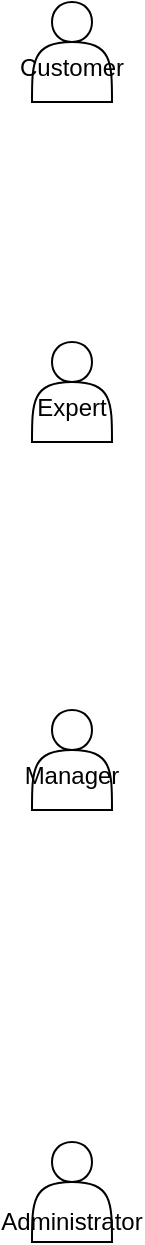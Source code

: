 <mxfile version="14.6.6" type="github" pages="2"><diagram id="QQjb7B1x9FnSJum1Ktwq" name="Page-1"><mxGraphModel dx="2889" dy="-5" grid="1" gridSize="10" guides="1" tooltips="1" connect="1" arrows="1" fold="1" page="1" pageScale="1" pageWidth="827" pageHeight="1169" math="0" shadow="0"><root><mxCell id="0"/><mxCell id="1" parent="0"/><mxCell id="cV49GLbtdZbuWx6RyrEC-1" value="&lt;br&gt;Customer" style="shape=actor;whiteSpace=wrap;html=1;" vertex="1" parent="1"><mxGeometry x="-750" y="1400" width="40" height="50" as="geometry"/></mxCell><mxCell id="cV49GLbtdZbuWx6RyrEC-2" value="&lt;br&gt;Expert" style="shape=actor;whiteSpace=wrap;html=1;" vertex="1" parent="1"><mxGeometry x="-750" y="1570" width="40" height="50" as="geometry"/></mxCell><mxCell id="GBkBr9sgOypdlljieGhE-1" value="&lt;br&gt;Manager" style="shape=actor;whiteSpace=wrap;html=1;" vertex="1" parent="1"><mxGeometry x="-750" y="1754" width="40" height="50" as="geometry"/></mxCell><mxCell id="GBkBr9sgOypdlljieGhE-2" value="&lt;br&gt;&lt;br&gt;Administrator" style="shape=actor;whiteSpace=wrap;html=1;" vertex="1" parent="1"><mxGeometry x="-750" y="1970" width="40" height="50" as="geometry"/></mxCell></root></mxGraphModel></diagram><diagram id="XvDAiUSSWPW-ntXfk5eC" name="Page-2"><mxGraphModel dx="2889" dy="-5" grid="1" gridSize="10" guides="1" tooltips="1" connect="1" arrows="1" fold="1" page="1" pageScale="1" pageWidth="827" pageHeight="1169" math="0" shadow="0"><root><mxCell id="aLtJQppXOm-K-yjEnUu_-0"/><mxCell id="aLtJQppXOm-K-yjEnUu_-1" parent="aLtJQppXOm-K-yjEnUu_-0"/><mxCell id="aLtJQppXOm-K-yjEnUu_-2" value="Cross-Functional Flowchart" style="shape=table;childLayout=tableLayout;rowLines=0;columnLines=0;startSize=40;html=1;whiteSpace=wrap;collapsible=0;recursiveResize=0;expand=0;pointerEvents=0;fontStyle=1;align=center;" vertex="1" parent="aLtJQppXOm-K-yjEnUu_-1"><mxGeometry x="-550" y="1390" width="400" height="400" as="geometry"/></mxCell><mxCell id="aLtJQppXOm-K-yjEnUu_-3" value="Actor 1" style="swimlane;horizontal=0;points=[[0,0.5],[1,0.5]];portConstraint=eastwest;startSize=40;html=1;whiteSpace=wrap;collapsible=0;recursiveResize=0;expand=0;pointerEvents=0;fontStyle=1" vertex="1" parent="aLtJQppXOm-K-yjEnUu_-2"><mxGeometry y="40" width="400" height="120" as="geometry"/></mxCell><mxCell id="aLtJQppXOm-K-yjEnUu_-4" value="Phase 1" style="swimlane;connectable=0;startSize=40;html=1;whiteSpace=wrap;collapsible=0;recursiveResize=0;expand=0;pointerEvents=0;" vertex="1" parent="aLtJQppXOm-K-yjEnUu_-3"><mxGeometry x="40" width="120" height="120" as="geometry"/></mxCell><mxCell id="aLtJQppXOm-K-yjEnUu_-5" value="Phase 2" style="swimlane;connectable=0;startSize=40;html=1;whiteSpace=wrap;collapsible=0;recursiveResize=0;expand=0;pointerEvents=0;" vertex="1" parent="aLtJQppXOm-K-yjEnUu_-3"><mxGeometry x="160" width="120" height="120" as="geometry"/></mxCell><mxCell id="aLtJQppXOm-K-yjEnUu_-6" value="Phase 3" style="swimlane;connectable=0;startSize=40;html=1;whiteSpace=wrap;collapsible=0;recursiveResize=0;expand=0;pointerEvents=0;" vertex="1" parent="aLtJQppXOm-K-yjEnUu_-3"><mxGeometry x="280" width="120" height="120" as="geometry"/></mxCell><mxCell id="aLtJQppXOm-K-yjEnUu_-7" value="Actor 2" style="swimlane;horizontal=0;points=[[0,0.5],[1,0.5]];portConstraint=eastwest;startSize=40;html=1;whiteSpace=wrap;collapsible=0;recursiveResize=0;expand=0;pointerEvents=0;" vertex="1" parent="aLtJQppXOm-K-yjEnUu_-2"><mxGeometry y="160" width="400" height="120" as="geometry"/></mxCell><mxCell id="aLtJQppXOm-K-yjEnUu_-8" value="" style="swimlane;connectable=0;startSize=0;html=1;whiteSpace=wrap;collapsible=0;recursiveResize=0;expand=0;pointerEvents=0;" vertex="1" parent="aLtJQppXOm-K-yjEnUu_-7"><mxGeometry x="40" width="120" height="120" as="geometry"/></mxCell><mxCell id="aLtJQppXOm-K-yjEnUu_-9" value="" style="swimlane;connectable=0;startSize=0;html=1;whiteSpace=wrap;collapsible=0;recursiveResize=0;expand=0;pointerEvents=0;" vertex="1" parent="aLtJQppXOm-K-yjEnUu_-7"><mxGeometry x="160" width="120" height="120" as="geometry"/></mxCell><mxCell id="aLtJQppXOm-K-yjEnUu_-10" value="" style="swimlane;connectable=0;startSize=0;html=1;whiteSpace=wrap;collapsible=0;recursiveResize=0;expand=0;pointerEvents=0;" vertex="1" parent="aLtJQppXOm-K-yjEnUu_-7"><mxGeometry x="280" width="120" height="120" as="geometry"/></mxCell><mxCell id="aLtJQppXOm-K-yjEnUu_-11" value="Actor 3" style="swimlane;horizontal=0;points=[[0,0.5],[1,0.5]];portConstraint=eastwest;startSize=40;html=1;whiteSpace=wrap;collapsible=0;recursiveResize=0;expand=0;pointerEvents=0;" vertex="1" parent="aLtJQppXOm-K-yjEnUu_-2"><mxGeometry y="280" width="400" height="120" as="geometry"/></mxCell><mxCell id="aLtJQppXOm-K-yjEnUu_-12" value="" style="swimlane;connectable=0;startSize=0;html=1;whiteSpace=wrap;collapsible=0;recursiveResize=0;expand=0;pointerEvents=0;" vertex="1" parent="aLtJQppXOm-K-yjEnUu_-11"><mxGeometry x="40" width="120" height="120" as="geometry"/></mxCell><mxCell id="aLtJQppXOm-K-yjEnUu_-13" value="" style="swimlane;connectable=0;startSize=0;html=1;whiteSpace=wrap;collapsible=0;recursiveResize=0;expand=0;pointerEvents=0;" vertex="1" parent="aLtJQppXOm-K-yjEnUu_-11"><mxGeometry x="160" width="120" height="120" as="geometry"/></mxCell><mxCell id="aLtJQppXOm-K-yjEnUu_-14" value="" style="swimlane;connectable=0;startSize=0;html=1;whiteSpace=wrap;collapsible=0;recursiveResize=0;expand=0;pointerEvents=0;" vertex="1" parent="aLtJQppXOm-K-yjEnUu_-11"><mxGeometry x="280" width="120" height="120" as="geometry"/></mxCell></root></mxGraphModel></diagram></mxfile>